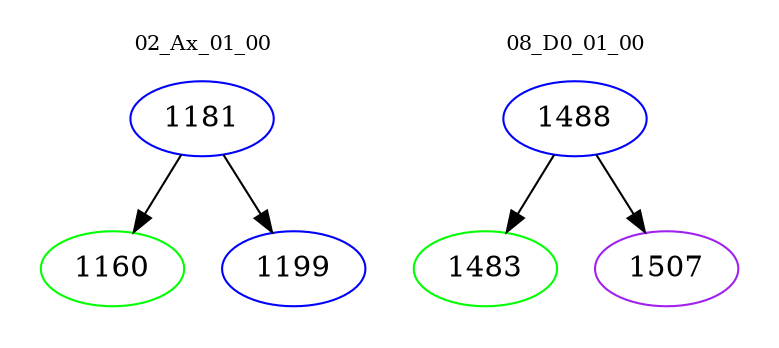 digraph{
subgraph cluster_0 {
color = white
label = "02_Ax_01_00";
fontsize=10;
T0_1181 [label="1181", color="blue"]
T0_1181 -> T0_1160 [color="black"]
T0_1160 [label="1160", color="green"]
T0_1181 -> T0_1199 [color="black"]
T0_1199 [label="1199", color="blue"]
}
subgraph cluster_1 {
color = white
label = "08_D0_01_00";
fontsize=10;
T1_1488 [label="1488", color="blue"]
T1_1488 -> T1_1483 [color="black"]
T1_1483 [label="1483", color="green"]
T1_1488 -> T1_1507 [color="black"]
T1_1507 [label="1507", color="purple"]
}
}
